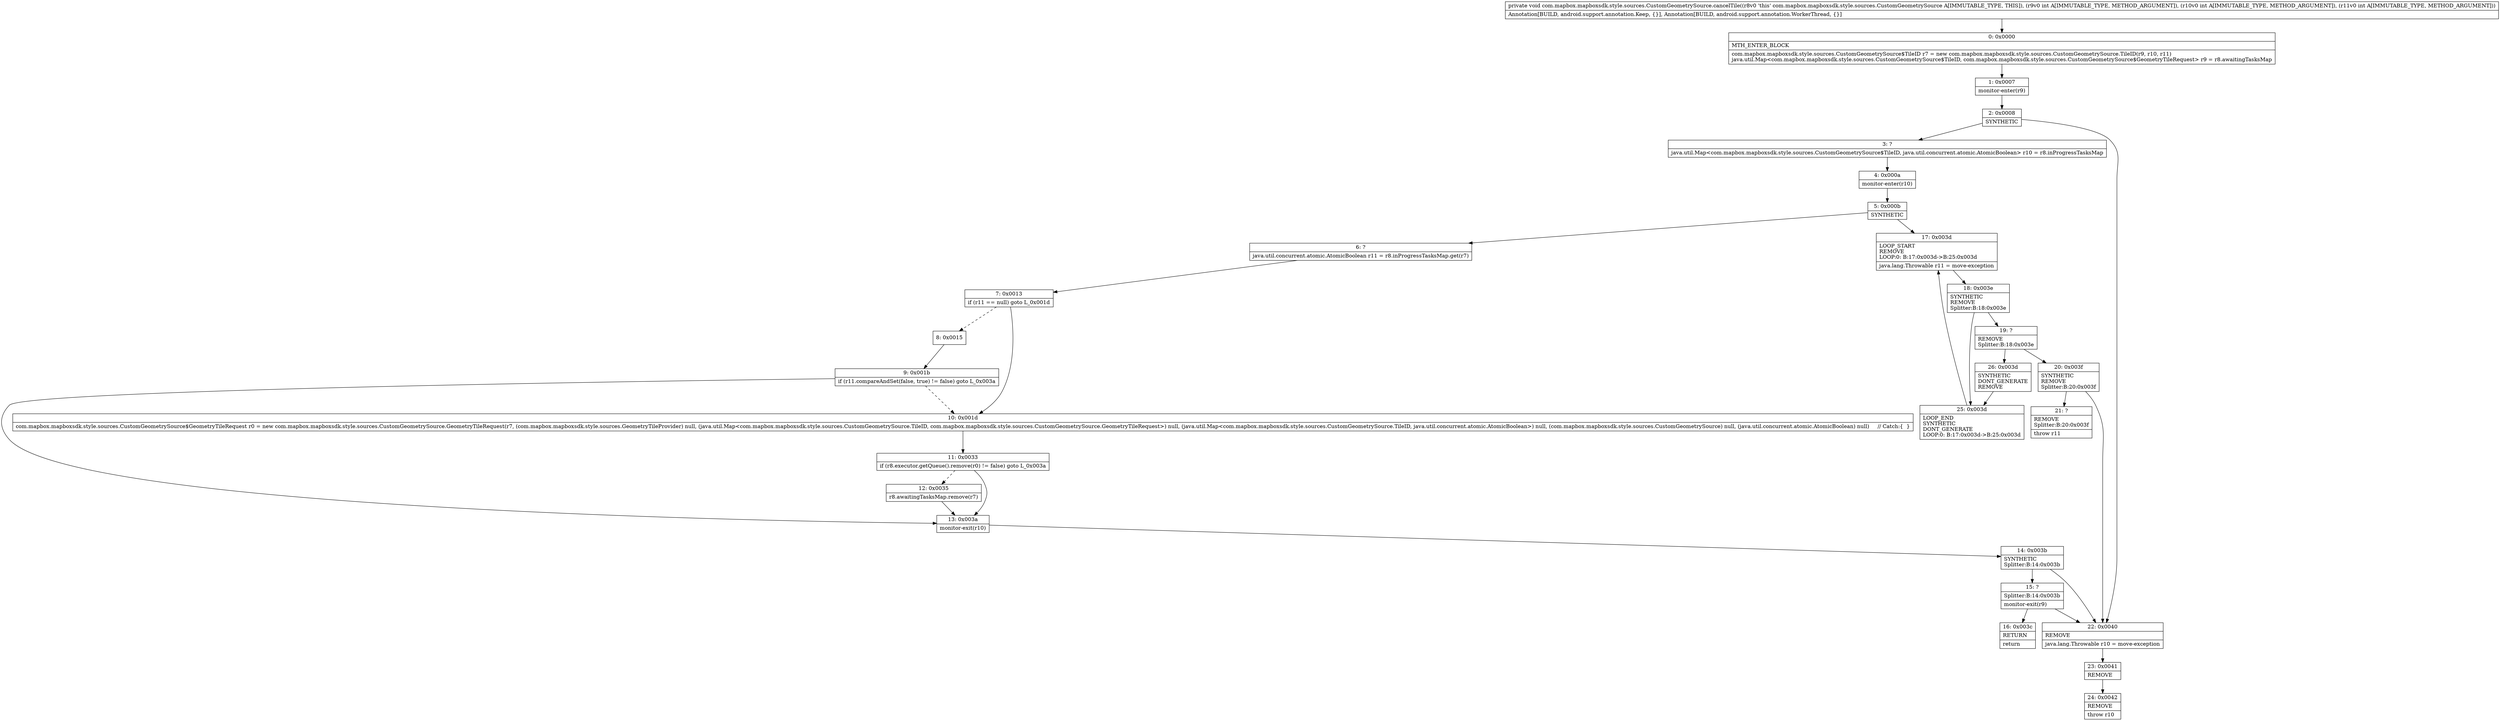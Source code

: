 digraph "CFG forcom.mapbox.mapboxsdk.style.sources.CustomGeometrySource.cancelTile(III)V" {
Node_0 [shape=record,label="{0\:\ 0x0000|MTH_ENTER_BLOCK\l|com.mapbox.mapboxsdk.style.sources.CustomGeometrySource$TileID r7 = new com.mapbox.mapboxsdk.style.sources.CustomGeometrySource.TileID(r9, r10, r11)\ljava.util.Map\<com.mapbox.mapboxsdk.style.sources.CustomGeometrySource$TileID, com.mapbox.mapboxsdk.style.sources.CustomGeometrySource$GeometryTileRequest\> r9 = r8.awaitingTasksMap\l}"];
Node_1 [shape=record,label="{1\:\ 0x0007|monitor\-enter(r9)\l}"];
Node_2 [shape=record,label="{2\:\ 0x0008|SYNTHETIC\l}"];
Node_3 [shape=record,label="{3\:\ ?|java.util.Map\<com.mapbox.mapboxsdk.style.sources.CustomGeometrySource$TileID, java.util.concurrent.atomic.AtomicBoolean\> r10 = r8.inProgressTasksMap\l}"];
Node_4 [shape=record,label="{4\:\ 0x000a|monitor\-enter(r10)\l}"];
Node_5 [shape=record,label="{5\:\ 0x000b|SYNTHETIC\l}"];
Node_6 [shape=record,label="{6\:\ ?|java.util.concurrent.atomic.AtomicBoolean r11 = r8.inProgressTasksMap.get(r7)\l}"];
Node_7 [shape=record,label="{7\:\ 0x0013|if (r11 == null) goto L_0x001d\l}"];
Node_8 [shape=record,label="{8\:\ 0x0015}"];
Node_9 [shape=record,label="{9\:\ 0x001b|if (r11.compareAndSet(false, true) != false) goto L_0x003a\l}"];
Node_10 [shape=record,label="{10\:\ 0x001d|com.mapbox.mapboxsdk.style.sources.CustomGeometrySource$GeometryTileRequest r0 = new com.mapbox.mapboxsdk.style.sources.CustomGeometrySource.GeometryTileRequest(r7, (com.mapbox.mapboxsdk.style.sources.GeometryTileProvider) null, (java.util.Map\<com.mapbox.mapboxsdk.style.sources.CustomGeometrySource.TileID, com.mapbox.mapboxsdk.style.sources.CustomGeometrySource.GeometryTileRequest\>) null, (java.util.Map\<com.mapbox.mapboxsdk.style.sources.CustomGeometrySource.TileID, java.util.concurrent.atomic.AtomicBoolean\>) null, (com.mapbox.mapboxsdk.style.sources.CustomGeometrySource) null, (java.util.concurrent.atomic.AtomicBoolean) null)     \/\/ Catch:\{  \}\l}"];
Node_11 [shape=record,label="{11\:\ 0x0033|if (r8.executor.getQueue().remove(r0) != false) goto L_0x003a\l}"];
Node_12 [shape=record,label="{12\:\ 0x0035|r8.awaitingTasksMap.remove(r7)\l}"];
Node_13 [shape=record,label="{13\:\ 0x003a|monitor\-exit(r10)\l}"];
Node_14 [shape=record,label="{14\:\ 0x003b|SYNTHETIC\lSplitter:B:14:0x003b\l}"];
Node_15 [shape=record,label="{15\:\ ?|Splitter:B:14:0x003b\l|monitor\-exit(r9)\l}"];
Node_16 [shape=record,label="{16\:\ 0x003c|RETURN\l|return\l}"];
Node_17 [shape=record,label="{17\:\ 0x003d|LOOP_START\lREMOVE\lLOOP:0: B:17:0x003d\-\>B:25:0x003d\l|java.lang.Throwable r11 = move\-exception\l}"];
Node_18 [shape=record,label="{18\:\ 0x003e|SYNTHETIC\lREMOVE\lSplitter:B:18:0x003e\l}"];
Node_19 [shape=record,label="{19\:\ ?|REMOVE\lSplitter:B:18:0x003e\l}"];
Node_20 [shape=record,label="{20\:\ 0x003f|SYNTHETIC\lREMOVE\lSplitter:B:20:0x003f\l}"];
Node_21 [shape=record,label="{21\:\ ?|REMOVE\lSplitter:B:20:0x003f\l|throw r11\l}"];
Node_22 [shape=record,label="{22\:\ 0x0040|REMOVE\l|java.lang.Throwable r10 = move\-exception\l}"];
Node_23 [shape=record,label="{23\:\ 0x0041|REMOVE\l}"];
Node_24 [shape=record,label="{24\:\ 0x0042|REMOVE\l|throw r10\l}"];
Node_25 [shape=record,label="{25\:\ 0x003d|LOOP_END\lSYNTHETIC\lDONT_GENERATE\lLOOP:0: B:17:0x003d\-\>B:25:0x003d\l}"];
Node_26 [shape=record,label="{26\:\ 0x003d|SYNTHETIC\lDONT_GENERATE\lREMOVE\l}"];
MethodNode[shape=record,label="{private void com.mapbox.mapboxsdk.style.sources.CustomGeometrySource.cancelTile((r8v0 'this' com.mapbox.mapboxsdk.style.sources.CustomGeometrySource A[IMMUTABLE_TYPE, THIS]), (r9v0 int A[IMMUTABLE_TYPE, METHOD_ARGUMENT]), (r10v0 int A[IMMUTABLE_TYPE, METHOD_ARGUMENT]), (r11v0 int A[IMMUTABLE_TYPE, METHOD_ARGUMENT]))  | Annotation[BUILD, android.support.annotation.Keep, \{\}], Annotation[BUILD, android.support.annotation.WorkerThread, \{\}]\l}"];
MethodNode -> Node_0;
Node_0 -> Node_1;
Node_1 -> Node_2;
Node_2 -> Node_3;
Node_2 -> Node_22;
Node_3 -> Node_4;
Node_4 -> Node_5;
Node_5 -> Node_6;
Node_5 -> Node_17;
Node_6 -> Node_7;
Node_7 -> Node_8[style=dashed];
Node_7 -> Node_10;
Node_8 -> Node_9;
Node_9 -> Node_10[style=dashed];
Node_9 -> Node_13;
Node_10 -> Node_11;
Node_11 -> Node_12[style=dashed];
Node_11 -> Node_13;
Node_12 -> Node_13;
Node_13 -> Node_14;
Node_14 -> Node_15;
Node_14 -> Node_22;
Node_15 -> Node_16;
Node_15 -> Node_22;
Node_17 -> Node_18;
Node_18 -> Node_19;
Node_18 -> Node_25;
Node_19 -> Node_20;
Node_19 -> Node_26;
Node_20 -> Node_21;
Node_20 -> Node_22;
Node_22 -> Node_23;
Node_23 -> Node_24;
Node_25 -> Node_17;
Node_26 -> Node_25;
}

